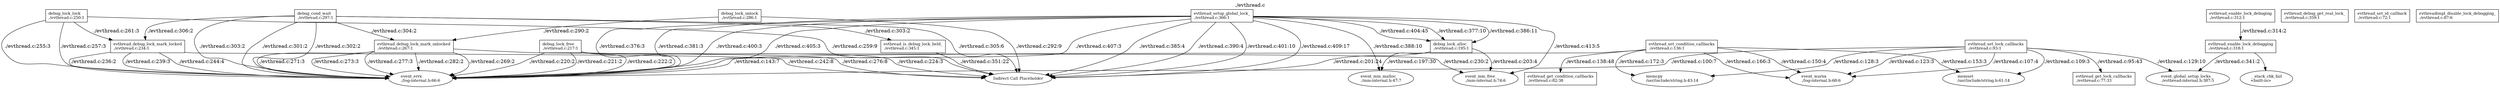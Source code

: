 digraph GRAPH_0 {

  // Generated by Graph::Easy 0.76 at Thu Jan 25 07:04:09 2024

  edge [ arrowhead=normal ];
  graph [ label="./evthread.c", labelloc=top ];
  node [
    fillcolor=white,
    fontsize=11,
    shape=box,
    style=filled ];

  "./evthread.c:debug_cond_wait" [ label="debug_cond_wait\l./evthread.c:297:1\l" ]
  "./evthread.c:debug_lock_alloc" [ label="debug_lock_alloc\l./evthread.c:195:1\l" ]
  "./evthread.c:debug_lock_free" [ label="debug_lock_free\l./evthread.c:217:1\l" ]
  "./evthread.c:debug_lock_lock" [ label="debug_lock_lock\l./evthread.c:250:1\l" ]
  "./evthread.c:debug_lock_unlock" [ label="debug_lock_unlock\l./evthread.c:286:1\l" ]
  "./evthread.c:evthread_debug_lock_mark_locked" [ label="evthread_debug_lock_mark_locked\l./evthread.c:234:1\l" ]
  "./evthread.c:evthread_debug_lock_mark_unlocked" [ label="evthread_debug_lock_mark_unlocked\l./evthread.c:267:1\l" ]
  __indirect_call [ label="Indirect Call Placeholder\l", shape=ellipse ]
  __stack_chk_fail [ label="__stack_chk_fail\l<built-in>\l", shape=ellipse ]
  event_errx [ label="event_errx\l./log-internal.h:66:6\l", shape=ellipse ]
  event_global_setup_locks_ [ label="event_global_setup_locks_\l./evthread-internal.h:387:5\l", shape=ellipse ]
  event_mm_free_ [ label="event_mm_free_\l./mm-internal.h:74:6\l", shape=ellipse ]
  event_mm_malloc_ [ label="event_mm_malloc_\l./mm-internal.h:47:7\l", shape=ellipse ]
  event_warnx [ label="event_warnx\l./log-internal.h:68:6\l", shape=ellipse ]
  evthread_debug_get_real_lock_ [ label="evthread_debug_get_real_lock_\l./evthread.c:359:1\l" ]
  evthread_enable_lock_debugging [ label="evthread_enable_lock_debugging\l./evthread.c:318:1\l" ]
  evthread_enable_lock_debuging [ label="evthread_enable_lock_debuging\l./evthread.c:312:1\l" ]
  evthread_get_condition_callbacks [ label="evthread_get_condition_callbacks\l./evthread.c:82:38\l" ]
  evthread_get_lock_callbacks [ label="evthread_get_lock_callbacks\l./evthread.c:77:33\l" ]
  evthread_is_debug_lock_held_ [ label="evthread_is_debug_lock_held_\l./evthread.c:345:1\l" ]
  evthread_set_condition_callbacks [ label="evthread_set_condition_callbacks\l./evthread.c:136:1\l" ]
  evthread_set_id_callback [ label="evthread_set_id_callback\l./evthread.c:72:1\l" ]
  evthread_set_lock_callbacks [ label="evthread_set_lock_callbacks\l./evthread.c:93:1\l" ]
  evthread_setup_global_lock_ [ label="evthread_setup_global_lock_\l./evthread.c:366:1\l" ]
  evthreadimpl_disable_lock_debugging_ [ label="evthreadimpl_disable_lock_debugging_\l./evthread.c:87:6\l" ]
  memcpy [ label="memcpy\l/usr/include/string.h:43:14\l", shape=ellipse ]
  memset [ label="memset\l/usr/include/string.h:61:14\l", shape=ellipse ]

  evthread_set_lock_callbacks -> event_warnx [ color="#000000", fontcolor="#000000", label="./evthread.c:123:3" ]
  evthread_set_lock_callbacks -> event_warnx [ color="#000000", fontcolor="#000000", label="./evthread.c:107:4" ]
  evthread_set_lock_callbacks -> event_errx [ color="#000000", fontcolor="#000000", label="./evthread.c:100:7" ]
  evthread_set_lock_callbacks -> event_global_setup_locks_ [ color="#000000", fontcolor="#000000", label="./evthread.c:129:10" ]
  evthread_set_lock_callbacks -> memcpy [ color="#000000", fontcolor="#000000", label="./evthread.c:128:3" ]
  evthread_set_lock_callbacks -> memset [ color="#000000", fontcolor="#000000", label="./evthread.c:109:3" ]
  evthread_set_lock_callbacks -> evthread_get_lock_callbacks [ color="#000000", fontcolor="#000000", label="./evthread.c:95:43" ]
  evthread_set_condition_callbacks -> event_warnx [ color="#000000", fontcolor="#000000", label="./evthread.c:150:4" ]
  evthread_set_condition_callbacks -> event_warnx [ color="#000000", fontcolor="#000000", label="./evthread.c:166:3" ]
  evthread_set_condition_callbacks -> event_errx [ color="#000000", fontcolor="#000000", label="./evthread.c:143:7" ]
  evthread_set_condition_callbacks -> evthread_get_condition_callbacks [ color="#000000", fontcolor="#000000", label="./evthread.c:138:48" ]
  evthread_set_condition_callbacks -> memcpy [ color="#000000", fontcolor="#000000", label="./evthread.c:172:3" ]
  evthread_set_condition_callbacks -> memset [ color="#000000", fontcolor="#000000", label="./evthread.c:153:3" ]
  "./evthread.c:debug_lock_alloc" -> event_mm_free_ [ color="#000000", fontcolor="#000000", label="./evthread.c:203:4" ]
  "./evthread.c:debug_lock_alloc" -> __indirect_call [ color="#000000", fontcolor="#000000", label="./evthread.c:201:24" ]
  "./evthread.c:debug_lock_alloc" -> event_mm_malloc_ [ color="#000000", fontcolor="#000000", label="./evthread.c:197:30" ]
  "./evthread.c:debug_lock_free" -> event_errx [ color="#000000", fontcolor="#000000", label="./evthread.c:220:2" ]
  "./evthread.c:debug_lock_free" -> event_errx [ color="#000000", fontcolor="#000000", label="./evthread.c:221:2" ]
  "./evthread.c:debug_lock_free" -> event_errx [ color="#000000", fontcolor="#000000", label="./evthread.c:222:2" ]
  "./evthread.c:debug_lock_free" -> event_mm_free_ [ color="#000000", fontcolor="#000000", label="./evthread.c:230:2" ]
  "./evthread.c:debug_lock_free" -> __indirect_call [ color="#000000", fontcolor="#000000", label="./evthread.c:224:3" ]
  "./evthread.c:evthread_debug_lock_mark_locked" -> event_errx [ color="#000000", fontcolor="#000000", label="./evthread.c:236:2" ]
  "./evthread.c:evthread_debug_lock_mark_locked" -> event_errx [ color="#000000", fontcolor="#000000", label="./evthread.c:239:3" ]
  "./evthread.c:evthread_debug_lock_mark_locked" -> event_errx [ color="#000000", fontcolor="#000000", label="./evthread.c:244:4" ]
  "./evthread.c:evthread_debug_lock_mark_locked" -> __indirect_call [ color="#000000", fontcolor="#000000", label="./evthread.c:242:8" ]
  "./evthread.c:debug_lock_lock" -> event_errx [ color="#000000", fontcolor="#000000", label="./evthread.c:255:3" ]
  "./evthread.c:debug_lock_lock" -> event_errx [ color="#000000", fontcolor="#000000", label="./evthread.c:257:3" ]
  "./evthread.c:debug_lock_lock" -> "./evthread.c:evthread_debug_lock_mark_locked" [ color="#000000", fontcolor="#000000", label="./evthread.c:261:3" ]
  "./evthread.c:debug_lock_lock" -> __indirect_call [ color="#000000", fontcolor="#000000", label="./evthread.c:259:9" ]
  "./evthread.c:evthread_debug_lock_mark_unlocked" -> event_errx [ color="#000000", fontcolor="#000000", label="./evthread.c:269:2" ]
  "./evthread.c:evthread_debug_lock_mark_unlocked" -> event_errx [ color="#000000", fontcolor="#000000", label="./evthread.c:271:3" ]
  "./evthread.c:evthread_debug_lock_mark_unlocked" -> event_errx [ color="#000000", fontcolor="#000000", label="./evthread.c:273:3" ]
  "./evthread.c:evthread_debug_lock_mark_unlocked" -> event_errx [ color="#000000", fontcolor="#000000", label="./evthread.c:277:3" ]
  "./evthread.c:evthread_debug_lock_mark_unlocked" -> event_errx [ color="#000000", fontcolor="#000000", label="./evthread.c:282:2" ]
  "./evthread.c:evthread_debug_lock_mark_unlocked" -> __indirect_call [ color="#000000", fontcolor="#000000", label="./evthread.c:276:8" ]
  "./evthread.c:debug_lock_unlock" -> "./evthread.c:evthread_debug_lock_mark_unlocked" [ color="#000000", fontcolor="#000000", label="./evthread.c:290:2" ]
  "./evthread.c:debug_lock_unlock" -> __indirect_call [ color="#000000", fontcolor="#000000", label="./evthread.c:292:9" ]
  "./evthread.c:debug_cond_wait" -> evthread_is_debug_lock_held_ [ color="#000000", fontcolor="#000000", label="./evthread.c:303:2" ]
  "./evthread.c:debug_cond_wait" -> event_errx [ color="#000000", fontcolor="#000000", label="./evthread.c:301:2" ]
  "./evthread.c:debug_cond_wait" -> event_errx [ color="#000000", fontcolor="#000000", label="./evthread.c:302:2" ]
  "./evthread.c:debug_cond_wait" -> event_errx [ color="#000000", fontcolor="#000000", label="./evthread.c:303:2" ]
  "./evthread.c:debug_cond_wait" -> "./evthread.c:evthread_debug_lock_mark_unlocked" [ color="#000000", fontcolor="#000000", label="./evthread.c:304:2" ]
  "./evthread.c:debug_cond_wait" -> "./evthread.c:evthread_debug_lock_mark_locked" [ color="#000000", fontcolor="#000000", label="./evthread.c:306:2" ]
  "./evthread.c:debug_cond_wait" -> __indirect_call [ color="#000000", fontcolor="#000000", label="./evthread.c:305:6" ]
  evthread_is_debug_lock_held_ -> __indirect_call [ color="#000000", fontcolor="#000000", label="./evthread.c:351:22" ]
  evthread_enable_lock_debuging -> evthread_enable_lock_debugging [ color="#000000", fontcolor="#000000", label="./evthread.c:314:2" ]
  evthread_enable_lock_debugging -> __stack_chk_fail [ color="#000000" ]
  evthread_enable_lock_debugging -> event_global_setup_locks_ [ color="#000000", fontcolor="#000000", label="./evthread.c:341:2" ]
  evthread_setup_global_lock_ -> event_errx [ color="#000000", fontcolor="#000000", label="./evthread.c:376:3" ]
  evthread_setup_global_lock_ -> event_errx [ color="#000000", fontcolor="#000000", label="./evthread.c:381:3" ]
  evthread_setup_global_lock_ -> event_errx [ color="#000000", fontcolor="#000000", label="./evthread.c:400:3" ]
  evthread_setup_global_lock_ -> event_errx [ color="#000000", fontcolor="#000000", label="./evthread.c:405:3" ]
  evthread_setup_global_lock_ -> event_errx [ color="#000000", fontcolor="#000000", label="./evthread.c:407:3" ]
  evthread_setup_global_lock_ -> event_mm_free_ [ color="#000000", fontcolor="#000000", label="./evthread.c:413:5" ]
  evthread_setup_global_lock_ -> __indirect_call [ color="#000000", fontcolor="#000000", label="./evthread.c:385:4" ]
  evthread_setup_global_lock_ -> __indirect_call [ color="#000000", fontcolor="#000000", label="./evthread.c:390:4" ]
  evthread_setup_global_lock_ -> __indirect_call [ color="#000000", fontcolor="#000000", label="./evthread.c:401:10" ]
  evthread_setup_global_lock_ -> __indirect_call [ color="#000000", fontcolor="#000000", label="./evthread.c:409:17" ]
  evthread_setup_global_lock_ -> event_mm_malloc_ [ color="#000000", fontcolor="#000000", label="./evthread.c:388:10" ]
  evthread_setup_global_lock_ -> "./evthread.c:debug_lock_alloc" [ color="#000000", fontcolor="#000000", label="./evthread.c:377:10" ]
  evthread_setup_global_lock_ -> "./evthread.c:debug_lock_alloc" [ color="#000000", fontcolor="#000000", label="./evthread.c:386:11" ]
  evthread_setup_global_lock_ -> "./evthread.c:debug_lock_alloc" [ color="#000000", fontcolor="#000000", label="./evthread.c:404:45" ]

}
